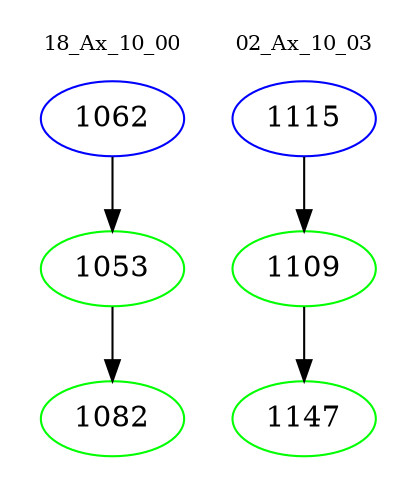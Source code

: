 digraph{
subgraph cluster_0 {
color = white
label = "18_Ax_10_00";
fontsize=10;
T0_1062 [label="1062", color="blue"]
T0_1062 -> T0_1053 [color="black"]
T0_1053 [label="1053", color="green"]
T0_1053 -> T0_1082 [color="black"]
T0_1082 [label="1082", color="green"]
}
subgraph cluster_1 {
color = white
label = "02_Ax_10_03";
fontsize=10;
T1_1115 [label="1115", color="blue"]
T1_1115 -> T1_1109 [color="black"]
T1_1109 [label="1109", color="green"]
T1_1109 -> T1_1147 [color="black"]
T1_1147 [label="1147", color="green"]
}
}
